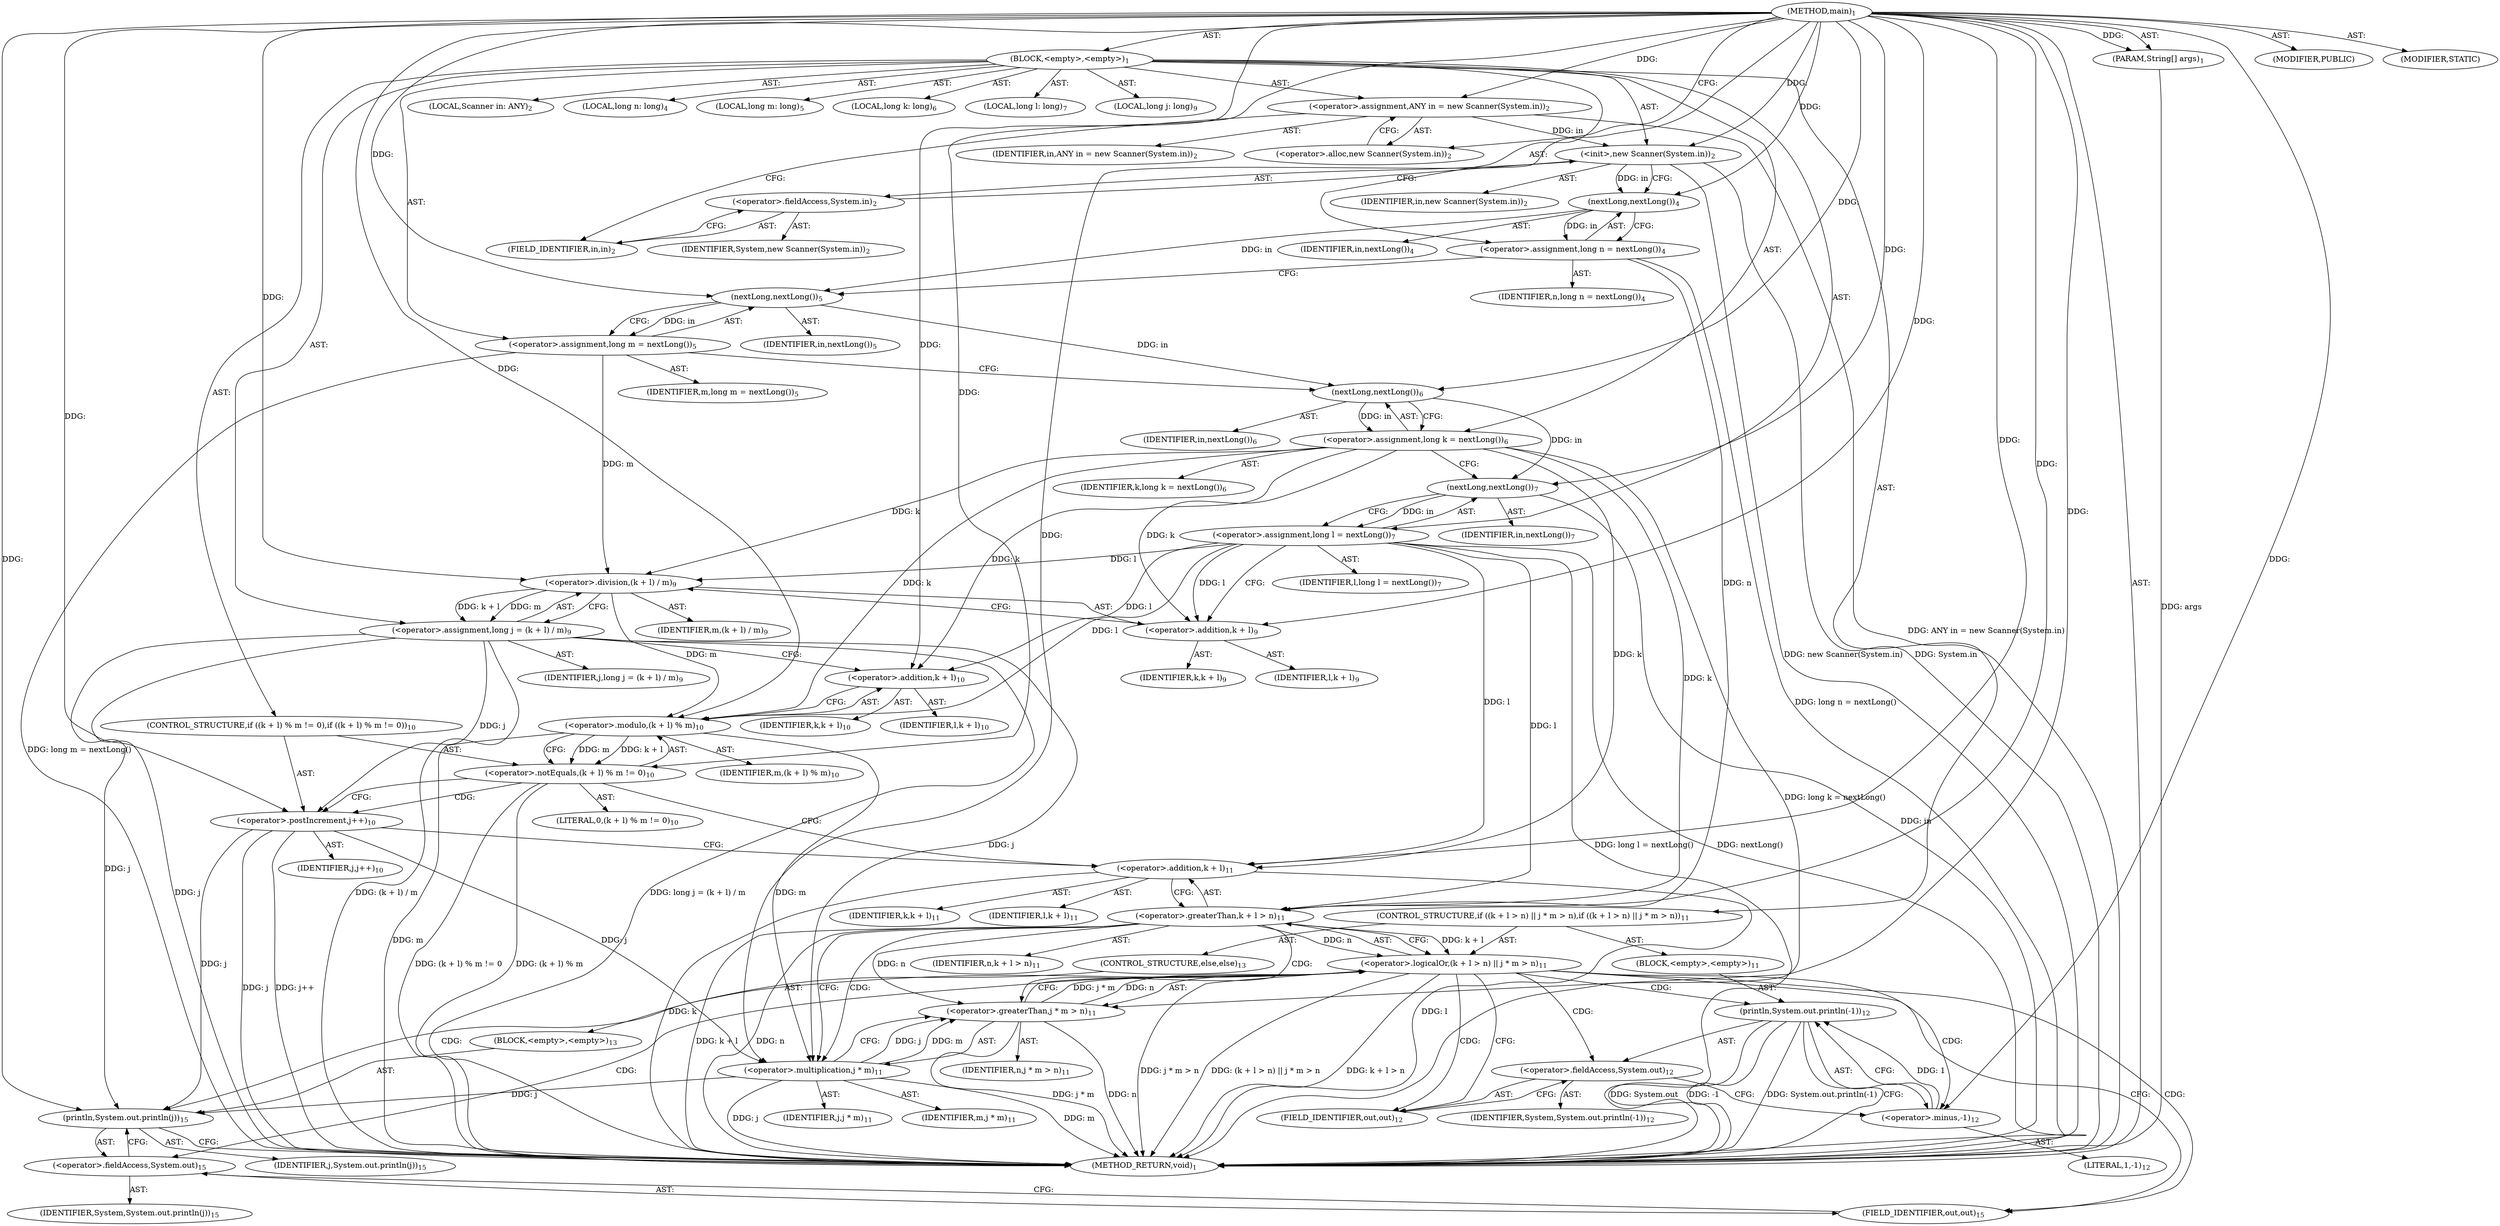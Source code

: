 digraph "main" {  
"19" [label = <(METHOD,main)<SUB>1</SUB>> ]
"20" [label = <(PARAM,String[] args)<SUB>1</SUB>> ]
"21" [label = <(BLOCK,&lt;empty&gt;,&lt;empty&gt;)<SUB>1</SUB>> ]
"4" [label = <(LOCAL,Scanner in: ANY)<SUB>2</SUB>> ]
"22" [label = <(&lt;operator&gt;.assignment,ANY in = new Scanner(System.in))<SUB>2</SUB>> ]
"23" [label = <(IDENTIFIER,in,ANY in = new Scanner(System.in))<SUB>2</SUB>> ]
"24" [label = <(&lt;operator&gt;.alloc,new Scanner(System.in))<SUB>2</SUB>> ]
"25" [label = <(&lt;init&gt;,new Scanner(System.in))<SUB>2</SUB>> ]
"3" [label = <(IDENTIFIER,in,new Scanner(System.in))<SUB>2</SUB>> ]
"26" [label = <(&lt;operator&gt;.fieldAccess,System.in)<SUB>2</SUB>> ]
"27" [label = <(IDENTIFIER,System,new Scanner(System.in))<SUB>2</SUB>> ]
"28" [label = <(FIELD_IDENTIFIER,in,in)<SUB>2</SUB>> ]
"29" [label = <(LOCAL,long n: long)<SUB>4</SUB>> ]
"30" [label = <(&lt;operator&gt;.assignment,long n = nextLong())<SUB>4</SUB>> ]
"31" [label = <(IDENTIFIER,n,long n = nextLong())<SUB>4</SUB>> ]
"32" [label = <(nextLong,nextLong())<SUB>4</SUB>> ]
"33" [label = <(IDENTIFIER,in,nextLong())<SUB>4</SUB>> ]
"34" [label = <(LOCAL,long m: long)<SUB>5</SUB>> ]
"35" [label = <(&lt;operator&gt;.assignment,long m = nextLong())<SUB>5</SUB>> ]
"36" [label = <(IDENTIFIER,m,long m = nextLong())<SUB>5</SUB>> ]
"37" [label = <(nextLong,nextLong())<SUB>5</SUB>> ]
"38" [label = <(IDENTIFIER,in,nextLong())<SUB>5</SUB>> ]
"39" [label = <(LOCAL,long k: long)<SUB>6</SUB>> ]
"40" [label = <(&lt;operator&gt;.assignment,long k = nextLong())<SUB>6</SUB>> ]
"41" [label = <(IDENTIFIER,k,long k = nextLong())<SUB>6</SUB>> ]
"42" [label = <(nextLong,nextLong())<SUB>6</SUB>> ]
"43" [label = <(IDENTIFIER,in,nextLong())<SUB>6</SUB>> ]
"44" [label = <(LOCAL,long l: long)<SUB>7</SUB>> ]
"45" [label = <(&lt;operator&gt;.assignment,long l = nextLong())<SUB>7</SUB>> ]
"46" [label = <(IDENTIFIER,l,long l = nextLong())<SUB>7</SUB>> ]
"47" [label = <(nextLong,nextLong())<SUB>7</SUB>> ]
"48" [label = <(IDENTIFIER,in,nextLong())<SUB>7</SUB>> ]
"49" [label = <(LOCAL,long j: long)<SUB>9</SUB>> ]
"50" [label = <(&lt;operator&gt;.assignment,long j = (k + l) / m)<SUB>9</SUB>> ]
"51" [label = <(IDENTIFIER,j,long j = (k + l) / m)<SUB>9</SUB>> ]
"52" [label = <(&lt;operator&gt;.division,(k + l) / m)<SUB>9</SUB>> ]
"53" [label = <(&lt;operator&gt;.addition,k + l)<SUB>9</SUB>> ]
"54" [label = <(IDENTIFIER,k,k + l)<SUB>9</SUB>> ]
"55" [label = <(IDENTIFIER,l,k + l)<SUB>9</SUB>> ]
"56" [label = <(IDENTIFIER,m,(k + l) / m)<SUB>9</SUB>> ]
"57" [label = <(CONTROL_STRUCTURE,if ((k + l) % m != 0),if ((k + l) % m != 0))<SUB>10</SUB>> ]
"58" [label = <(&lt;operator&gt;.notEquals,(k + l) % m != 0)<SUB>10</SUB>> ]
"59" [label = <(&lt;operator&gt;.modulo,(k + l) % m)<SUB>10</SUB>> ]
"60" [label = <(&lt;operator&gt;.addition,k + l)<SUB>10</SUB>> ]
"61" [label = <(IDENTIFIER,k,k + l)<SUB>10</SUB>> ]
"62" [label = <(IDENTIFIER,l,k + l)<SUB>10</SUB>> ]
"63" [label = <(IDENTIFIER,m,(k + l) % m)<SUB>10</SUB>> ]
"64" [label = <(LITERAL,0,(k + l) % m != 0)<SUB>10</SUB>> ]
"65" [label = <(&lt;operator&gt;.postIncrement,j++)<SUB>10</SUB>> ]
"66" [label = <(IDENTIFIER,j,j++)<SUB>10</SUB>> ]
"67" [label = <(CONTROL_STRUCTURE,if ((k + l &gt; n) || j * m &gt; n),if ((k + l &gt; n) || j * m &gt; n))<SUB>11</SUB>> ]
"68" [label = <(&lt;operator&gt;.logicalOr,(k + l &gt; n) || j * m &gt; n)<SUB>11</SUB>> ]
"69" [label = <(&lt;operator&gt;.greaterThan,k + l &gt; n)<SUB>11</SUB>> ]
"70" [label = <(&lt;operator&gt;.addition,k + l)<SUB>11</SUB>> ]
"71" [label = <(IDENTIFIER,k,k + l)<SUB>11</SUB>> ]
"72" [label = <(IDENTIFIER,l,k + l)<SUB>11</SUB>> ]
"73" [label = <(IDENTIFIER,n,k + l &gt; n)<SUB>11</SUB>> ]
"74" [label = <(&lt;operator&gt;.greaterThan,j * m &gt; n)<SUB>11</SUB>> ]
"75" [label = <(&lt;operator&gt;.multiplication,j * m)<SUB>11</SUB>> ]
"76" [label = <(IDENTIFIER,j,j * m)<SUB>11</SUB>> ]
"77" [label = <(IDENTIFIER,m,j * m)<SUB>11</SUB>> ]
"78" [label = <(IDENTIFIER,n,j * m &gt; n)<SUB>11</SUB>> ]
"79" [label = <(BLOCK,&lt;empty&gt;,&lt;empty&gt;)<SUB>11</SUB>> ]
"80" [label = <(println,System.out.println(-1))<SUB>12</SUB>> ]
"81" [label = <(&lt;operator&gt;.fieldAccess,System.out)<SUB>12</SUB>> ]
"82" [label = <(IDENTIFIER,System,System.out.println(-1))<SUB>12</SUB>> ]
"83" [label = <(FIELD_IDENTIFIER,out,out)<SUB>12</SUB>> ]
"84" [label = <(&lt;operator&gt;.minus,-1)<SUB>12</SUB>> ]
"85" [label = <(LITERAL,1,-1)<SUB>12</SUB>> ]
"86" [label = <(CONTROL_STRUCTURE,else,else)<SUB>13</SUB>> ]
"87" [label = <(BLOCK,&lt;empty&gt;,&lt;empty&gt;)<SUB>13</SUB>> ]
"88" [label = <(println,System.out.println(j))<SUB>15</SUB>> ]
"89" [label = <(&lt;operator&gt;.fieldAccess,System.out)<SUB>15</SUB>> ]
"90" [label = <(IDENTIFIER,System,System.out.println(j))<SUB>15</SUB>> ]
"91" [label = <(FIELD_IDENTIFIER,out,out)<SUB>15</SUB>> ]
"92" [label = <(IDENTIFIER,j,System.out.println(j))<SUB>15</SUB>> ]
"93" [label = <(MODIFIER,PUBLIC)> ]
"94" [label = <(MODIFIER,STATIC)> ]
"95" [label = <(METHOD_RETURN,void)<SUB>1</SUB>> ]
  "19" -> "20"  [ label = "AST: "] 
  "19" -> "21"  [ label = "AST: "] 
  "19" -> "93"  [ label = "AST: "] 
  "19" -> "94"  [ label = "AST: "] 
  "19" -> "95"  [ label = "AST: "] 
  "21" -> "4"  [ label = "AST: "] 
  "21" -> "22"  [ label = "AST: "] 
  "21" -> "25"  [ label = "AST: "] 
  "21" -> "29"  [ label = "AST: "] 
  "21" -> "30"  [ label = "AST: "] 
  "21" -> "34"  [ label = "AST: "] 
  "21" -> "35"  [ label = "AST: "] 
  "21" -> "39"  [ label = "AST: "] 
  "21" -> "40"  [ label = "AST: "] 
  "21" -> "44"  [ label = "AST: "] 
  "21" -> "45"  [ label = "AST: "] 
  "21" -> "49"  [ label = "AST: "] 
  "21" -> "50"  [ label = "AST: "] 
  "21" -> "57"  [ label = "AST: "] 
  "21" -> "67"  [ label = "AST: "] 
  "22" -> "23"  [ label = "AST: "] 
  "22" -> "24"  [ label = "AST: "] 
  "25" -> "3"  [ label = "AST: "] 
  "25" -> "26"  [ label = "AST: "] 
  "26" -> "27"  [ label = "AST: "] 
  "26" -> "28"  [ label = "AST: "] 
  "30" -> "31"  [ label = "AST: "] 
  "30" -> "32"  [ label = "AST: "] 
  "32" -> "33"  [ label = "AST: "] 
  "35" -> "36"  [ label = "AST: "] 
  "35" -> "37"  [ label = "AST: "] 
  "37" -> "38"  [ label = "AST: "] 
  "40" -> "41"  [ label = "AST: "] 
  "40" -> "42"  [ label = "AST: "] 
  "42" -> "43"  [ label = "AST: "] 
  "45" -> "46"  [ label = "AST: "] 
  "45" -> "47"  [ label = "AST: "] 
  "47" -> "48"  [ label = "AST: "] 
  "50" -> "51"  [ label = "AST: "] 
  "50" -> "52"  [ label = "AST: "] 
  "52" -> "53"  [ label = "AST: "] 
  "52" -> "56"  [ label = "AST: "] 
  "53" -> "54"  [ label = "AST: "] 
  "53" -> "55"  [ label = "AST: "] 
  "57" -> "58"  [ label = "AST: "] 
  "57" -> "65"  [ label = "AST: "] 
  "58" -> "59"  [ label = "AST: "] 
  "58" -> "64"  [ label = "AST: "] 
  "59" -> "60"  [ label = "AST: "] 
  "59" -> "63"  [ label = "AST: "] 
  "60" -> "61"  [ label = "AST: "] 
  "60" -> "62"  [ label = "AST: "] 
  "65" -> "66"  [ label = "AST: "] 
  "67" -> "68"  [ label = "AST: "] 
  "67" -> "79"  [ label = "AST: "] 
  "67" -> "86"  [ label = "AST: "] 
  "68" -> "69"  [ label = "AST: "] 
  "68" -> "74"  [ label = "AST: "] 
  "69" -> "70"  [ label = "AST: "] 
  "69" -> "73"  [ label = "AST: "] 
  "70" -> "71"  [ label = "AST: "] 
  "70" -> "72"  [ label = "AST: "] 
  "74" -> "75"  [ label = "AST: "] 
  "74" -> "78"  [ label = "AST: "] 
  "75" -> "76"  [ label = "AST: "] 
  "75" -> "77"  [ label = "AST: "] 
  "79" -> "80"  [ label = "AST: "] 
  "80" -> "81"  [ label = "AST: "] 
  "80" -> "84"  [ label = "AST: "] 
  "81" -> "82"  [ label = "AST: "] 
  "81" -> "83"  [ label = "AST: "] 
  "84" -> "85"  [ label = "AST: "] 
  "86" -> "87"  [ label = "AST: "] 
  "87" -> "88"  [ label = "AST: "] 
  "88" -> "89"  [ label = "AST: "] 
  "88" -> "92"  [ label = "AST: "] 
  "89" -> "90"  [ label = "AST: "] 
  "89" -> "91"  [ label = "AST: "] 
  "22" -> "28"  [ label = "CFG: "] 
  "25" -> "32"  [ label = "CFG: "] 
  "30" -> "37"  [ label = "CFG: "] 
  "35" -> "42"  [ label = "CFG: "] 
  "40" -> "47"  [ label = "CFG: "] 
  "45" -> "53"  [ label = "CFG: "] 
  "50" -> "60"  [ label = "CFG: "] 
  "24" -> "22"  [ label = "CFG: "] 
  "26" -> "25"  [ label = "CFG: "] 
  "32" -> "30"  [ label = "CFG: "] 
  "37" -> "35"  [ label = "CFG: "] 
  "42" -> "40"  [ label = "CFG: "] 
  "47" -> "45"  [ label = "CFG: "] 
  "52" -> "50"  [ label = "CFG: "] 
  "58" -> "65"  [ label = "CFG: "] 
  "58" -> "70"  [ label = "CFG: "] 
  "65" -> "70"  [ label = "CFG: "] 
  "68" -> "83"  [ label = "CFG: "] 
  "68" -> "91"  [ label = "CFG: "] 
  "28" -> "26"  [ label = "CFG: "] 
  "53" -> "52"  [ label = "CFG: "] 
  "59" -> "58"  [ label = "CFG: "] 
  "69" -> "68"  [ label = "CFG: "] 
  "69" -> "75"  [ label = "CFG: "] 
  "74" -> "68"  [ label = "CFG: "] 
  "80" -> "95"  [ label = "CFG: "] 
  "60" -> "59"  [ label = "CFG: "] 
  "70" -> "69"  [ label = "CFG: "] 
  "75" -> "74"  [ label = "CFG: "] 
  "81" -> "84"  [ label = "CFG: "] 
  "84" -> "80"  [ label = "CFG: "] 
  "88" -> "95"  [ label = "CFG: "] 
  "83" -> "81"  [ label = "CFG: "] 
  "89" -> "88"  [ label = "CFG: "] 
  "91" -> "89"  [ label = "CFG: "] 
  "19" -> "24"  [ label = "CFG: "] 
  "20" -> "95"  [ label = "DDG: args"] 
  "22" -> "95"  [ label = "DDG: ANY in = new Scanner(System.in)"] 
  "25" -> "95"  [ label = "DDG: System.in"] 
  "25" -> "95"  [ label = "DDG: new Scanner(System.in)"] 
  "30" -> "95"  [ label = "DDG: long n = nextLong()"] 
  "35" -> "95"  [ label = "DDG: long m = nextLong()"] 
  "40" -> "95"  [ label = "DDG: long k = nextLong()"] 
  "47" -> "95"  [ label = "DDG: in"] 
  "45" -> "95"  [ label = "DDG: nextLong()"] 
  "45" -> "95"  [ label = "DDG: long l = nextLong()"] 
  "50" -> "95"  [ label = "DDG: j"] 
  "50" -> "95"  [ label = "DDG: (k + l) / m"] 
  "50" -> "95"  [ label = "DDG: long j = (k + l) / m"] 
  "59" -> "95"  [ label = "DDG: m"] 
  "58" -> "95"  [ label = "DDG: (k + l) % m"] 
  "58" -> "95"  [ label = "DDG: (k + l) % m != 0"] 
  "65" -> "95"  [ label = "DDG: j"] 
  "65" -> "95"  [ label = "DDG: j++"] 
  "70" -> "95"  [ label = "DDG: k"] 
  "70" -> "95"  [ label = "DDG: l"] 
  "69" -> "95"  [ label = "DDG: k + l"] 
  "69" -> "95"  [ label = "DDG: n"] 
  "68" -> "95"  [ label = "DDG: k + l &gt; n"] 
  "75" -> "95"  [ label = "DDG: j"] 
  "75" -> "95"  [ label = "DDG: m"] 
  "74" -> "95"  [ label = "DDG: j * m"] 
  "74" -> "95"  [ label = "DDG: n"] 
  "68" -> "95"  [ label = "DDG: j * m &gt; n"] 
  "68" -> "95"  [ label = "DDG: (k + l &gt; n) || j * m &gt; n"] 
  "80" -> "95"  [ label = "DDG: System.out"] 
  "80" -> "95"  [ label = "DDG: -1"] 
  "80" -> "95"  [ label = "DDG: System.out.println(-1)"] 
  "19" -> "20"  [ label = "DDG: "] 
  "19" -> "22"  [ label = "DDG: "] 
  "32" -> "30"  [ label = "DDG: in"] 
  "37" -> "35"  [ label = "DDG: in"] 
  "42" -> "40"  [ label = "DDG: in"] 
  "47" -> "45"  [ label = "DDG: in"] 
  "52" -> "50"  [ label = "DDG: k + l"] 
  "52" -> "50"  [ label = "DDG: m"] 
  "22" -> "25"  [ label = "DDG: in"] 
  "19" -> "25"  [ label = "DDG: "] 
  "25" -> "32"  [ label = "DDG: in"] 
  "19" -> "32"  [ label = "DDG: "] 
  "32" -> "37"  [ label = "DDG: in"] 
  "19" -> "37"  [ label = "DDG: "] 
  "37" -> "42"  [ label = "DDG: in"] 
  "19" -> "42"  [ label = "DDG: "] 
  "42" -> "47"  [ label = "DDG: in"] 
  "19" -> "47"  [ label = "DDG: "] 
  "40" -> "52"  [ label = "DDG: k"] 
  "19" -> "52"  [ label = "DDG: "] 
  "45" -> "52"  [ label = "DDG: l"] 
  "35" -> "52"  [ label = "DDG: m"] 
  "59" -> "58"  [ label = "DDG: k + l"] 
  "59" -> "58"  [ label = "DDG: m"] 
  "19" -> "58"  [ label = "DDG: "] 
  "50" -> "65"  [ label = "DDG: j"] 
  "19" -> "65"  [ label = "DDG: "] 
  "69" -> "68"  [ label = "DDG: k + l"] 
  "69" -> "68"  [ label = "DDG: n"] 
  "74" -> "68"  [ label = "DDG: j * m"] 
  "74" -> "68"  [ label = "DDG: n"] 
  "40" -> "53"  [ label = "DDG: k"] 
  "19" -> "53"  [ label = "DDG: "] 
  "45" -> "53"  [ label = "DDG: l"] 
  "19" -> "59"  [ label = "DDG: "] 
  "40" -> "59"  [ label = "DDG: k"] 
  "45" -> "59"  [ label = "DDG: l"] 
  "52" -> "59"  [ label = "DDG: m"] 
  "19" -> "69"  [ label = "DDG: "] 
  "40" -> "69"  [ label = "DDG: k"] 
  "45" -> "69"  [ label = "DDG: l"] 
  "30" -> "69"  [ label = "DDG: n"] 
  "75" -> "74"  [ label = "DDG: j"] 
  "75" -> "74"  [ label = "DDG: m"] 
  "69" -> "74"  [ label = "DDG: n"] 
  "19" -> "74"  [ label = "DDG: "] 
  "84" -> "80"  [ label = "DDG: 1"] 
  "19" -> "60"  [ label = "DDG: "] 
  "40" -> "60"  [ label = "DDG: k"] 
  "45" -> "60"  [ label = "DDG: l"] 
  "19" -> "70"  [ label = "DDG: "] 
  "40" -> "70"  [ label = "DDG: k"] 
  "45" -> "70"  [ label = "DDG: l"] 
  "50" -> "75"  [ label = "DDG: j"] 
  "65" -> "75"  [ label = "DDG: j"] 
  "19" -> "75"  [ label = "DDG: "] 
  "59" -> "75"  [ label = "DDG: m"] 
  "19" -> "84"  [ label = "DDG: "] 
  "50" -> "88"  [ label = "DDG: j"] 
  "65" -> "88"  [ label = "DDG: j"] 
  "75" -> "88"  [ label = "DDG: j"] 
  "19" -> "88"  [ label = "DDG: "] 
  "58" -> "65"  [ label = "CDG: "] 
  "68" -> "80"  [ label = "CDG: "] 
  "68" -> "91"  [ label = "CDG: "] 
  "68" -> "83"  [ label = "CDG: "] 
  "68" -> "89"  [ label = "CDG: "] 
  "68" -> "81"  [ label = "CDG: "] 
  "68" -> "84"  [ label = "CDG: "] 
  "68" -> "88"  [ label = "CDG: "] 
  "69" -> "75"  [ label = "CDG: "] 
  "69" -> "74"  [ label = "CDG: "] 
}
